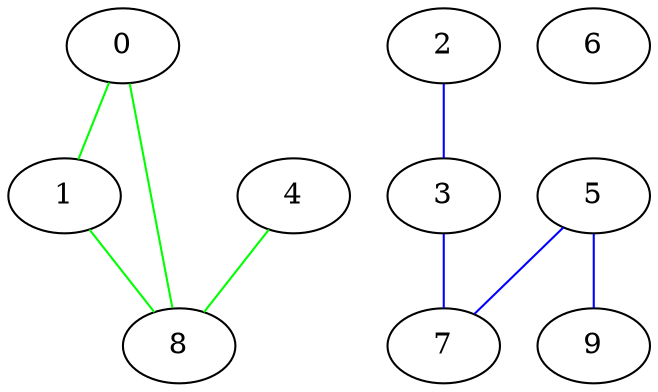 graph one
{
0 -- 1 [color = green];
0 -- 8 [color = green];
1 -- 8 [color = green];
4 -- 8 [color = green];
2 -- 3 [color = blue];
3 -- 7 [color = blue];
5 -- 7 [color = blue];
5 -- 9 [color = blue];
6;
}
